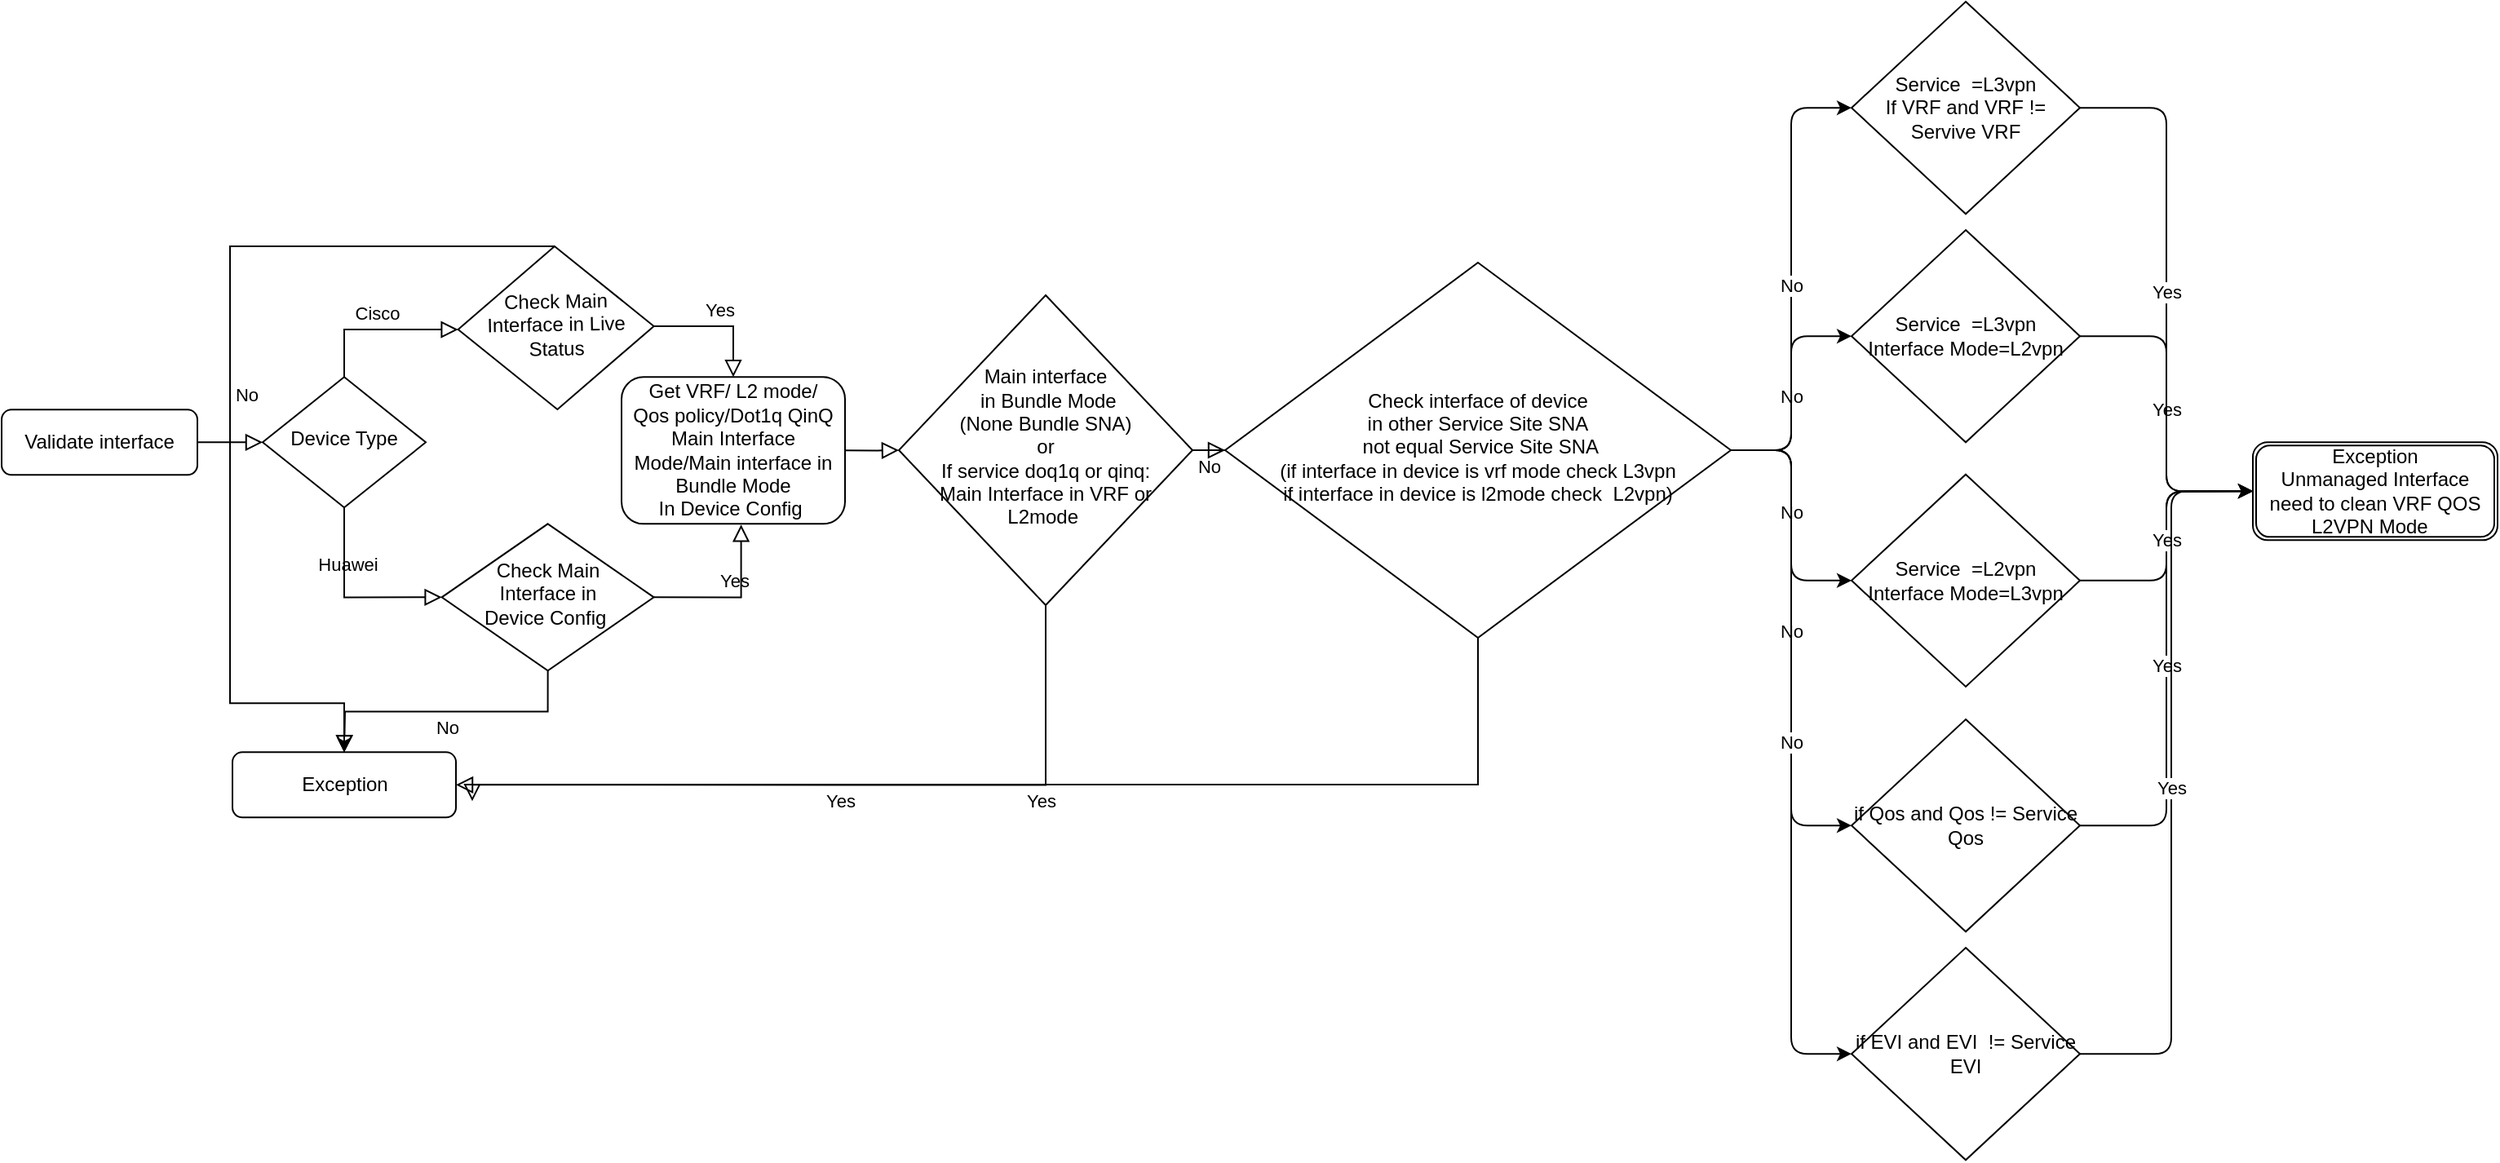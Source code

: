 <mxfile version="14.1.9" type="github">
  <diagram id="C5RBs43oDa-KdzZeNtuy" name="Page-1">
    <mxGraphModel dx="1231" dy="268" grid="1" gridSize="10" guides="1" tooltips="1" connect="1" arrows="1" fold="1" page="1" pageScale="1" pageWidth="827" pageHeight="1169" math="0" shadow="0">
      <root>
        <mxCell id="WIyWlLk6GJQsqaUBKTNV-0" />
        <mxCell id="WIyWlLk6GJQsqaUBKTNV-1" parent="WIyWlLk6GJQsqaUBKTNV-0" />
        <mxCell id="WIyWlLk6GJQsqaUBKTNV-2" value="" style="rounded=0;html=1;jettySize=auto;orthogonalLoop=1;fontSize=11;endArrow=block;endFill=0;endSize=8;strokeWidth=1;shadow=0;labelBackgroundColor=none;edgeStyle=orthogonalEdgeStyle;" parent="WIyWlLk6GJQsqaUBKTNV-1" source="WIyWlLk6GJQsqaUBKTNV-3" target="WIyWlLk6GJQsqaUBKTNV-6" edge="1">
          <mxGeometry relative="1" as="geometry" />
        </mxCell>
        <mxCell id="WIyWlLk6GJQsqaUBKTNV-3" value="Validate interface" style="rounded=1;whiteSpace=wrap;html=1;fontSize=12;glass=0;strokeWidth=1;shadow=0;" parent="WIyWlLk6GJQsqaUBKTNV-1" vertex="1">
          <mxGeometry x="-790" y="430.17" width="120" height="40" as="geometry" />
        </mxCell>
        <mxCell id="WIyWlLk6GJQsqaUBKTNV-4" value="Huawei" style="rounded=0;html=1;jettySize=auto;orthogonalLoop=1;fontSize=11;endArrow=block;endFill=0;endSize=8;strokeWidth=1;shadow=0;labelBackgroundColor=none;edgeStyle=orthogonalEdgeStyle;entryX=0;entryY=0.5;entryDx=0;entryDy=0;exitX=0.5;exitY=1;exitDx=0;exitDy=0;" parent="WIyWlLk6GJQsqaUBKTNV-1" source="WIyWlLk6GJQsqaUBKTNV-6" target="bVRr8DS_3ZcKGTm57Yvw-1" edge="1">
          <mxGeometry y="20" relative="1" as="geometry">
            <mxPoint as="offset" />
            <mxPoint x="-570.0" y="590.17" as="targetPoint" />
          </mxGeometry>
        </mxCell>
        <mxCell id="WIyWlLk6GJQsqaUBKTNV-5" value="Cisco" style="edgeStyle=orthogonalEdgeStyle;rounded=0;html=1;jettySize=auto;orthogonalLoop=1;fontSize=11;endArrow=block;endFill=0;endSize=8;strokeWidth=1;shadow=0;labelBackgroundColor=none;exitX=0.5;exitY=0;exitDx=0;exitDy=0;entryX=0;entryY=0.5;entryDx=0;entryDy=0;" parent="WIyWlLk6GJQsqaUBKTNV-1" source="WIyWlLk6GJQsqaUBKTNV-6" target="bVRr8DS_3ZcKGTm57Yvw-2" edge="1">
          <mxGeometry y="10" relative="1" as="geometry">
            <mxPoint as="offset" />
            <mxPoint x="-470.0" y="390.204" as="targetPoint" />
          </mxGeometry>
        </mxCell>
        <mxCell id="WIyWlLk6GJQsqaUBKTNV-6" value="Device Type" style="rhombus;whiteSpace=wrap;html=1;shadow=0;fontFamily=Helvetica;fontSize=12;align=center;strokeWidth=1;spacing=6;spacingTop=-4;" parent="WIyWlLk6GJQsqaUBKTNV-1" vertex="1">
          <mxGeometry x="-630" y="410.17" width="100" height="80" as="geometry" />
        </mxCell>
        <mxCell id="WIyWlLk6GJQsqaUBKTNV-12" value="Get VRF/ L2 mode/ &lt;br&gt;Qos policy/Dot1q QinQ Main Interface Mode/Main interface in Bundle Mode&lt;br&gt;In Device Config&amp;nbsp;" style="rounded=1;whiteSpace=wrap;html=1;fontSize=12;glass=0;strokeWidth=1;shadow=0;" parent="WIyWlLk6GJQsqaUBKTNV-1" vertex="1">
          <mxGeometry x="-410" y="410.17" width="137" height="90" as="geometry" />
        </mxCell>
        <mxCell id="bVRr8DS_3ZcKGTm57Yvw-1" value="Check Main &lt;br&gt;Interface in &lt;br&gt;Device Config&amp;nbsp;" style="rhombus;whiteSpace=wrap;html=1;shadow=0;fontFamily=Helvetica;fontSize=12;align=center;strokeWidth=1;spacing=6;spacingTop=-4;" parent="WIyWlLk6GJQsqaUBKTNV-1" vertex="1">
          <mxGeometry x="-520.18" y="500.17" width="130" height="90" as="geometry" />
        </mxCell>
        <mxCell id="bVRr8DS_3ZcKGTm57Yvw-2" value="Check Main Interface in Live Status" style="rhombus;whiteSpace=wrap;html=1;shadow=0;fontFamily=Helvetica;fontSize=12;align=center;strokeWidth=1;spacing=6;spacingTop=-4;rotation=-1;" parent="WIyWlLk6GJQsqaUBKTNV-1" vertex="1">
          <mxGeometry x="-510.18" y="330" width="120" height="100" as="geometry" />
        </mxCell>
        <mxCell id="bVRr8DS_3ZcKGTm57Yvw-10" value="Main interface&lt;br&gt;&amp;nbsp;in Bundle Mode&lt;br&gt;(None Bundle SNA)&lt;br&gt;or &lt;br&gt;If service doq1q or qinq:&lt;br&gt;Main Interface in VRF or L2mode&amp;nbsp;" style="rhombus;whiteSpace=wrap;html=1;shadow=0;fontFamily=Helvetica;fontSize=12;align=center;strokeWidth=1;spacing=6;spacingTop=-4;" parent="WIyWlLk6GJQsqaUBKTNV-1" vertex="1">
          <mxGeometry x="-240" y="360" width="180" height="190" as="geometry" />
        </mxCell>
        <mxCell id="bVRr8DS_3ZcKGTm57Yvw-11" value="Yes" style="edgeStyle=orthogonalEdgeStyle;rounded=0;html=1;jettySize=auto;orthogonalLoop=1;fontSize=11;endArrow=block;endFill=0;endSize=8;strokeWidth=1;shadow=0;labelBackgroundColor=none;exitX=1;exitY=0.5;exitDx=0;exitDy=0;entryX=0.5;entryY=0;entryDx=0;entryDy=0;" parent="WIyWlLk6GJQsqaUBKTNV-1" source="bVRr8DS_3ZcKGTm57Yvw-2" target="WIyWlLk6GJQsqaUBKTNV-12" edge="1">
          <mxGeometry y="10" relative="1" as="geometry">
            <mxPoint as="offset" />
            <mxPoint x="-570.0" y="420.17" as="sourcePoint" />
            <mxPoint x="-350" y="465.17" as="targetPoint" />
          </mxGeometry>
        </mxCell>
        <mxCell id="bVRr8DS_3ZcKGTm57Yvw-12" value="Yes" style="edgeStyle=orthogonalEdgeStyle;rounded=0;html=1;jettySize=auto;orthogonalLoop=1;fontSize=11;endArrow=block;endFill=0;endSize=8;strokeWidth=1;shadow=0;labelBackgroundColor=none;exitX=1;exitY=0.5;exitDx=0;exitDy=0;entryX=0.535;entryY=1.005;entryDx=0;entryDy=0;entryPerimeter=0;" parent="WIyWlLk6GJQsqaUBKTNV-1" source="bVRr8DS_3ZcKGTm57Yvw-1" target="WIyWlLk6GJQsqaUBKTNV-12" edge="1">
          <mxGeometry y="10" relative="1" as="geometry">
            <mxPoint as="offset" />
            <mxPoint x="-380.189" y="388.953" as="sourcePoint" />
            <mxPoint x="-350" y="465.17" as="targetPoint" />
          </mxGeometry>
        </mxCell>
        <mxCell id="bVRr8DS_3ZcKGTm57Yvw-16" style="edgeStyle=orthogonalEdgeStyle;rounded=0;orthogonalLoop=1;jettySize=auto;html=1;" parent="WIyWlLk6GJQsqaUBKTNV-1" source="bVRr8DS_3ZcKGTm57Yvw-13" edge="1">
          <mxGeometry relative="1" as="geometry">
            <mxPoint x="-580.0" y="640.17" as="targetPoint" />
          </mxGeometry>
        </mxCell>
        <mxCell id="bVRr8DS_3ZcKGTm57Yvw-13" value="Exception" style="rounded=1;whiteSpace=wrap;html=1;fontSize=12;glass=0;strokeWidth=1;shadow=0;" parent="WIyWlLk6GJQsqaUBKTNV-1" vertex="1">
          <mxGeometry x="-648.5" y="640.17" width="137" height="40" as="geometry" />
        </mxCell>
        <mxCell id="bVRr8DS_3ZcKGTm57Yvw-14" value="No" style="edgeStyle=orthogonalEdgeStyle;rounded=0;html=1;jettySize=auto;orthogonalLoop=1;fontSize=11;endArrow=block;endFill=0;endSize=8;strokeWidth=1;shadow=0;labelBackgroundColor=none;exitX=0.5;exitY=1;exitDx=0;exitDy=0;" parent="WIyWlLk6GJQsqaUBKTNV-1" source="bVRr8DS_3ZcKGTm57Yvw-1" edge="1">
          <mxGeometry y="10" relative="1" as="geometry">
            <mxPoint as="offset" />
            <mxPoint x="-380.18" y="555.17" as="sourcePoint" />
            <mxPoint x="-580" y="640.17" as="targetPoint" />
          </mxGeometry>
        </mxCell>
        <mxCell id="bVRr8DS_3ZcKGTm57Yvw-15" value="No" style="edgeStyle=orthogonalEdgeStyle;rounded=0;html=1;jettySize=auto;orthogonalLoop=1;fontSize=11;endArrow=block;endFill=0;endSize=8;strokeWidth=1;shadow=0;labelBackgroundColor=none;exitX=0.5;exitY=0;exitDx=0;exitDy=0;" parent="WIyWlLk6GJQsqaUBKTNV-1" source="bVRr8DS_3ZcKGTm57Yvw-2" edge="1">
          <mxGeometry y="10" relative="1" as="geometry">
            <mxPoint as="offset" />
            <mxPoint x="-445.18" y="600.17" as="sourcePoint" />
            <mxPoint x="-580" y="640.17" as="targetPoint" />
            <Array as="points">
              <mxPoint x="-650" y="330.17" />
              <mxPoint x="-650" y="610.17" />
              <mxPoint x="-580" y="610.17" />
            </Array>
          </mxGeometry>
        </mxCell>
        <mxCell id="bVRr8DS_3ZcKGTm57Yvw-19" value="" style="edgeStyle=orthogonalEdgeStyle;rounded=0;html=1;jettySize=auto;orthogonalLoop=1;fontSize=11;endArrow=block;endFill=0;endSize=8;strokeWidth=1;shadow=0;labelBackgroundColor=none;exitX=1;exitY=0.5;exitDx=0;exitDy=0;" parent="WIyWlLk6GJQsqaUBKTNV-1" source="WIyWlLk6GJQsqaUBKTNV-12" target="bVRr8DS_3ZcKGTm57Yvw-10" edge="1">
          <mxGeometry y="10" relative="1" as="geometry">
            <mxPoint as="offset" />
            <mxPoint x="-380.18" y="555.17" as="sourcePoint" />
            <mxPoint x="-296.705" y="510.62" as="targetPoint" />
          </mxGeometry>
        </mxCell>
        <mxCell id="bVRr8DS_3ZcKGTm57Yvw-20" value="Yes" style="edgeStyle=orthogonalEdgeStyle;rounded=0;html=1;jettySize=auto;orthogonalLoop=1;fontSize=11;endArrow=block;endFill=0;endSize=8;strokeWidth=1;shadow=0;labelBackgroundColor=none;exitX=0.5;exitY=1;exitDx=0;exitDy=0;entryX=1;entryY=0.5;entryDx=0;entryDy=0;" parent="WIyWlLk6GJQsqaUBKTNV-1" source="bVRr8DS_3ZcKGTm57Yvw-10" target="bVRr8DS_3ZcKGTm57Yvw-13" edge="1">
          <mxGeometry y="10" relative="1" as="geometry">
            <mxPoint as="offset" />
            <mxPoint x="-145.18" y="570.17" as="sourcePoint" />
            <mxPoint x="-270.0" y="620.17" as="targetPoint" />
          </mxGeometry>
        </mxCell>
        <mxCell id="bVRr8DS_3ZcKGTm57Yvw-25" value="No" style="edgeStyle=orthogonalEdgeStyle;rounded=0;html=1;jettySize=auto;orthogonalLoop=1;fontSize=11;endArrow=block;endFill=0;endSize=8;strokeWidth=1;shadow=0;labelBackgroundColor=none;exitX=1;exitY=0.5;exitDx=0;exitDy=0;" parent="WIyWlLk6GJQsqaUBKTNV-1" source="bVRr8DS_3ZcKGTm57Yvw-10" target="bVRr8DS_3ZcKGTm57Yvw-30" edge="1">
          <mxGeometry y="10" relative="1" as="geometry">
            <mxPoint as="offset" />
            <mxPoint x="-90" y="490.17" as="sourcePoint" />
            <mxPoint x="-30" y="455.17" as="targetPoint" />
            <Array as="points" />
          </mxGeometry>
        </mxCell>
        <mxCell id="bVRr8DS_3ZcKGTm57Yvw-30" value="Check interface of device &lt;br&gt;in other Service Site SNA&lt;br&gt;&amp;nbsp;not equal Service Site SNA&lt;br&gt;(if interface in device is vrf mode check L3vpn&lt;br&gt;if interface in device is l2mode check &amp;nbsp;L2vpn)" style="rhombus;whiteSpace=wrap;html=1;shadow=0;fontFamily=Helvetica;fontSize=12;align=center;strokeWidth=1;spacing=6;spacingTop=-4;" parent="WIyWlLk6GJQsqaUBKTNV-1" vertex="1">
          <mxGeometry x="-40" y="340" width="310" height="230" as="geometry" />
        </mxCell>
        <mxCell id="bVRr8DS_3ZcKGTm57Yvw-38" value="Yes" style="edgeStyle=orthogonalEdgeStyle;rounded=0;html=1;jettySize=auto;orthogonalLoop=1;fontSize=11;endArrow=block;endFill=0;endSize=8;strokeWidth=1;shadow=0;labelBackgroundColor=none;exitX=0.5;exitY=1;exitDx=0;exitDy=0;entryX=1;entryY=0.5;entryDx=0;entryDy=0;" parent="WIyWlLk6GJQsqaUBKTNV-1" source="bVRr8DS_3ZcKGTm57Yvw-30" edge="1">
          <mxGeometry y="10" relative="1" as="geometry">
            <mxPoint as="offset" />
            <mxPoint x="-150" y="520.25" as="sourcePoint" />
            <mxPoint x="-501.5" y="670.17" as="targetPoint" />
            <Array as="points">
              <mxPoint x="115" y="660" />
              <mxPoint x="-501" y="660" />
            </Array>
          </mxGeometry>
        </mxCell>
        <mxCell id="bVRr8DS_3ZcKGTm57Yvw-41" value="" style="endArrow=classic;html=1;exitX=1;exitY=0.5;exitDx=0;exitDy=0;edgeStyle=orthogonalEdgeStyle;" parent="WIyWlLk6GJQsqaUBKTNV-1" source="bVRr8DS_3ZcKGTm57Yvw-30" target="2YHeLg_Dz0wS9hWvOMCt-4" edge="1">
          <mxGeometry width="50" height="50" relative="1" as="geometry">
            <mxPoint x="80" y="610" as="sourcePoint" />
            <mxPoint x="371.05" y="458.91" as="targetPoint" />
          </mxGeometry>
        </mxCell>
        <mxCell id="bVRr8DS_3ZcKGTm57Yvw-42" value="No" style="edgeLabel;html=1;align=center;verticalAlign=middle;resizable=0;points=[];" parent="bVRr8DS_3ZcKGTm57Yvw-41" vertex="1" connectable="0">
          <mxGeometry x="-0.027" relative="1" as="geometry">
            <mxPoint as="offset" />
          </mxGeometry>
        </mxCell>
        <mxCell id="2YHeLg_Dz0wS9hWvOMCt-4" value="Service &amp;nbsp;=L3vpn&lt;br&gt;Interface Mode=L2vpn" style="rhombus;whiteSpace=wrap;html=1;fillColor=none;gradientColor=none;" vertex="1" parent="WIyWlLk6GJQsqaUBKTNV-1">
          <mxGeometry x="344" y="320" width="140" height="130.17" as="geometry" />
        </mxCell>
        <mxCell id="2YHeLg_Dz0wS9hWvOMCt-5" value="Service &amp;nbsp;=L2vpn&lt;br&gt;Interface Mode=L3vpn" style="rhombus;whiteSpace=wrap;html=1;fillColor=none;gradientColor=none;" vertex="1" parent="WIyWlLk6GJQsqaUBKTNV-1">
          <mxGeometry x="344" y="469.83" width="140" height="130.17" as="geometry" />
        </mxCell>
        <mxCell id="2YHeLg_Dz0wS9hWvOMCt-7" value="if Qos and Qos != Service Qos" style="rhombus;whiteSpace=wrap;html=1;fillColor=none;gradientColor=none;" vertex="1" parent="WIyWlLk6GJQsqaUBKTNV-1">
          <mxGeometry x="344" y="620" width="140" height="130.17" as="geometry" />
        </mxCell>
        <mxCell id="2YHeLg_Dz0wS9hWvOMCt-9" value="Service &amp;nbsp;=L3vpn&lt;br&gt;If VRF and VRF != Servive VRF" style="rhombus;whiteSpace=wrap;html=1;fillColor=none;gradientColor=none;" vertex="1" parent="WIyWlLk6GJQsqaUBKTNV-1">
          <mxGeometry x="344" y="180" width="140" height="130.17" as="geometry" />
        </mxCell>
        <mxCell id="2YHeLg_Dz0wS9hWvOMCt-10" value="" style="endArrow=classic;html=1;exitX=1;exitY=0.5;exitDx=0;exitDy=0;edgeStyle=orthogonalEdgeStyle;entryX=0;entryY=0.5;entryDx=0;entryDy=0;" edge="1" parent="WIyWlLk6GJQsqaUBKTNV-1" source="bVRr8DS_3ZcKGTm57Yvw-30" target="2YHeLg_Dz0wS9hWvOMCt-9">
          <mxGeometry width="50" height="50" relative="1" as="geometry">
            <mxPoint x="280" y="465" as="sourcePoint" />
            <mxPoint x="340" y="260" as="targetPoint" />
          </mxGeometry>
        </mxCell>
        <mxCell id="2YHeLg_Dz0wS9hWvOMCt-11" value="No" style="edgeLabel;html=1;align=center;verticalAlign=middle;resizable=0;points=[];" vertex="1" connectable="0" parent="2YHeLg_Dz0wS9hWvOMCt-10">
          <mxGeometry x="-0.027" relative="1" as="geometry">
            <mxPoint as="offset" />
          </mxGeometry>
        </mxCell>
        <mxCell id="2YHeLg_Dz0wS9hWvOMCt-13" value="" style="endArrow=classic;html=1;exitX=1;exitY=0.5;exitDx=0;exitDy=0;edgeStyle=orthogonalEdgeStyle;entryX=0;entryY=0.5;entryDx=0;entryDy=0;" edge="1" parent="WIyWlLk6GJQsqaUBKTNV-1" source="bVRr8DS_3ZcKGTm57Yvw-30" target="2YHeLg_Dz0wS9hWvOMCt-5">
          <mxGeometry width="50" height="50" relative="1" as="geometry">
            <mxPoint x="280" y="465" as="sourcePoint" />
            <mxPoint x="354" y="255.085" as="targetPoint" />
          </mxGeometry>
        </mxCell>
        <mxCell id="2YHeLg_Dz0wS9hWvOMCt-14" value="No" style="edgeLabel;html=1;align=center;verticalAlign=middle;resizable=0;points=[];" vertex="1" connectable="0" parent="2YHeLg_Dz0wS9hWvOMCt-13">
          <mxGeometry x="-0.027" relative="1" as="geometry">
            <mxPoint as="offset" />
          </mxGeometry>
        </mxCell>
        <mxCell id="2YHeLg_Dz0wS9hWvOMCt-15" value="" style="endArrow=classic;html=1;edgeStyle=orthogonalEdgeStyle;entryX=0;entryY=0.5;entryDx=0;entryDy=0;exitX=1;exitY=0.5;exitDx=0;exitDy=0;" edge="1" parent="WIyWlLk6GJQsqaUBKTNV-1" source="bVRr8DS_3ZcKGTm57Yvw-30" target="2YHeLg_Dz0wS9hWvOMCt-7">
          <mxGeometry width="50" height="50" relative="1" as="geometry">
            <mxPoint x="270" y="452" as="sourcePoint" />
            <mxPoint x="354" y="544.915" as="targetPoint" />
          </mxGeometry>
        </mxCell>
        <mxCell id="2YHeLg_Dz0wS9hWvOMCt-16" value="No" style="edgeLabel;html=1;align=center;verticalAlign=middle;resizable=0;points=[];" vertex="1" connectable="0" parent="2YHeLg_Dz0wS9hWvOMCt-15">
          <mxGeometry x="-0.027" relative="1" as="geometry">
            <mxPoint as="offset" />
          </mxGeometry>
        </mxCell>
        <mxCell id="2YHeLg_Dz0wS9hWvOMCt-17" value="Exception&lt;br&gt;Unmanaged Interface need to clean VRF QOS L2VPN Mode &amp;nbsp;" style="shape=ext;double=1;rounded=1;whiteSpace=wrap;html=1;fillColor=none;gradientColor=none;" vertex="1" parent="WIyWlLk6GJQsqaUBKTNV-1">
          <mxGeometry x="590" y="450.17" width="150" height="60" as="geometry" />
        </mxCell>
        <mxCell id="2YHeLg_Dz0wS9hWvOMCt-18" value="" style="endArrow=classic;html=1;edgeStyle=orthogonalEdgeStyle;entryX=0;entryY=0.5;entryDx=0;entryDy=0;exitX=1;exitY=0.5;exitDx=0;exitDy=0;" edge="1" parent="WIyWlLk6GJQsqaUBKTNV-1" source="2YHeLg_Dz0wS9hWvOMCt-7" target="2YHeLg_Dz0wS9hWvOMCt-17">
          <mxGeometry width="50" height="50" relative="1" as="geometry">
            <mxPoint x="280.0" y="465" as="sourcePoint" />
            <mxPoint x="354" y="695.085" as="targetPoint" />
          </mxGeometry>
        </mxCell>
        <mxCell id="2YHeLg_Dz0wS9hWvOMCt-19" value="Yes" style="edgeLabel;html=1;align=center;verticalAlign=middle;resizable=0;points=[];" vertex="1" connectable="0" parent="2YHeLg_Dz0wS9hWvOMCt-18">
          <mxGeometry x="-0.027" relative="1" as="geometry">
            <mxPoint as="offset" />
          </mxGeometry>
        </mxCell>
        <mxCell id="2YHeLg_Dz0wS9hWvOMCt-20" value="" style="endArrow=classic;html=1;edgeStyle=orthogonalEdgeStyle;entryX=0;entryY=0.5;entryDx=0;entryDy=0;exitX=1;exitY=0.5;exitDx=0;exitDy=0;" edge="1" parent="WIyWlLk6GJQsqaUBKTNV-1" source="2YHeLg_Dz0wS9hWvOMCt-5" target="2YHeLg_Dz0wS9hWvOMCt-17">
          <mxGeometry width="50" height="50" relative="1" as="geometry">
            <mxPoint x="424" y="760.17" as="sourcePoint" />
            <mxPoint x="410.9" y="825.64" as="targetPoint" />
          </mxGeometry>
        </mxCell>
        <mxCell id="2YHeLg_Dz0wS9hWvOMCt-21" value="Yes" style="edgeLabel;html=1;align=center;verticalAlign=middle;resizable=0;points=[];" vertex="1" connectable="0" parent="2YHeLg_Dz0wS9hWvOMCt-20">
          <mxGeometry x="-0.027" relative="1" as="geometry">
            <mxPoint as="offset" />
          </mxGeometry>
        </mxCell>
        <mxCell id="2YHeLg_Dz0wS9hWvOMCt-22" value="" style="endArrow=classic;html=1;edgeStyle=orthogonalEdgeStyle;exitX=1;exitY=0.5;exitDx=0;exitDy=0;entryX=0;entryY=0.5;entryDx=0;entryDy=0;" edge="1" parent="WIyWlLk6GJQsqaUBKTNV-1" source="2YHeLg_Dz0wS9hWvOMCt-4" target="2YHeLg_Dz0wS9hWvOMCt-17">
          <mxGeometry width="50" height="50" relative="1" as="geometry">
            <mxPoint x="464" y="490.17" as="sourcePoint" />
            <mxPoint x="400" y="810" as="targetPoint" />
          </mxGeometry>
        </mxCell>
        <mxCell id="2YHeLg_Dz0wS9hWvOMCt-23" value="Yes" style="edgeLabel;html=1;align=center;verticalAlign=middle;resizable=0;points=[];" vertex="1" connectable="0" parent="2YHeLg_Dz0wS9hWvOMCt-22">
          <mxGeometry x="-0.027" relative="1" as="geometry">
            <mxPoint as="offset" />
          </mxGeometry>
        </mxCell>
        <mxCell id="2YHeLg_Dz0wS9hWvOMCt-24" value="" style="endArrow=classic;html=1;edgeStyle=orthogonalEdgeStyle;exitX=1;exitY=0.5;exitDx=0;exitDy=0;entryX=0;entryY=0.5;entryDx=0;entryDy=0;" edge="1" parent="WIyWlLk6GJQsqaUBKTNV-1" source="2YHeLg_Dz0wS9hWvOMCt-9" target="2YHeLg_Dz0wS9hWvOMCt-17">
          <mxGeometry width="50" height="50" relative="1" as="geometry">
            <mxPoint x="424" y="460.17" as="sourcePoint" />
            <mxPoint x="410" y="820" as="targetPoint" />
          </mxGeometry>
        </mxCell>
        <mxCell id="2YHeLg_Dz0wS9hWvOMCt-25" value="Yes" style="edgeLabel;html=1;align=center;verticalAlign=middle;resizable=0;points=[];" vertex="1" connectable="0" parent="2YHeLg_Dz0wS9hWvOMCt-24">
          <mxGeometry x="-0.027" relative="1" as="geometry">
            <mxPoint as="offset" />
          </mxGeometry>
        </mxCell>
        <mxCell id="2YHeLg_Dz0wS9hWvOMCt-26" value="if EVI and EVI &amp;nbsp;!= Service EVI" style="rhombus;whiteSpace=wrap;html=1;fillColor=none;gradientColor=none;" vertex="1" parent="WIyWlLk6GJQsqaUBKTNV-1">
          <mxGeometry x="344" y="760" width="140" height="130.17" as="geometry" />
        </mxCell>
        <mxCell id="2YHeLg_Dz0wS9hWvOMCt-27" value="" style="endArrow=classic;html=1;edgeStyle=orthogonalEdgeStyle;entryX=0;entryY=0.5;entryDx=0;entryDy=0;exitX=1;exitY=0.5;exitDx=0;exitDy=0;" edge="1" parent="WIyWlLk6GJQsqaUBKTNV-1" source="bVRr8DS_3ZcKGTm57Yvw-30" target="2YHeLg_Dz0wS9hWvOMCt-26">
          <mxGeometry width="50" height="50" relative="1" as="geometry">
            <mxPoint x="280.0" y="465" as="sourcePoint" />
            <mxPoint x="354" y="695.085" as="targetPoint" />
          </mxGeometry>
        </mxCell>
        <mxCell id="2YHeLg_Dz0wS9hWvOMCt-28" value="No" style="edgeLabel;html=1;align=center;verticalAlign=middle;resizable=0;points=[];" vertex="1" connectable="0" parent="2YHeLg_Dz0wS9hWvOMCt-27">
          <mxGeometry x="-0.027" relative="1" as="geometry">
            <mxPoint as="offset" />
          </mxGeometry>
        </mxCell>
        <mxCell id="2YHeLg_Dz0wS9hWvOMCt-29" value="" style="endArrow=classic;html=1;edgeStyle=orthogonalEdgeStyle;exitX=1;exitY=0.5;exitDx=0;exitDy=0;" edge="1" parent="WIyWlLk6GJQsqaUBKTNV-1" source="2YHeLg_Dz0wS9hWvOMCt-26">
          <mxGeometry width="50" height="50" relative="1" as="geometry">
            <mxPoint x="494" y="695.085" as="sourcePoint" />
            <mxPoint x="590" y="480" as="targetPoint" />
            <Array as="points">
              <mxPoint x="540" y="825" />
              <mxPoint x="540" y="480" />
            </Array>
          </mxGeometry>
        </mxCell>
        <mxCell id="2YHeLg_Dz0wS9hWvOMCt-30" value="Yes" style="edgeLabel;html=1;align=center;verticalAlign=middle;resizable=0;points=[];" vertex="1" connectable="0" parent="2YHeLg_Dz0wS9hWvOMCt-29">
          <mxGeometry x="-0.027" relative="1" as="geometry">
            <mxPoint as="offset" />
          </mxGeometry>
        </mxCell>
      </root>
    </mxGraphModel>
  </diagram>
</mxfile>
